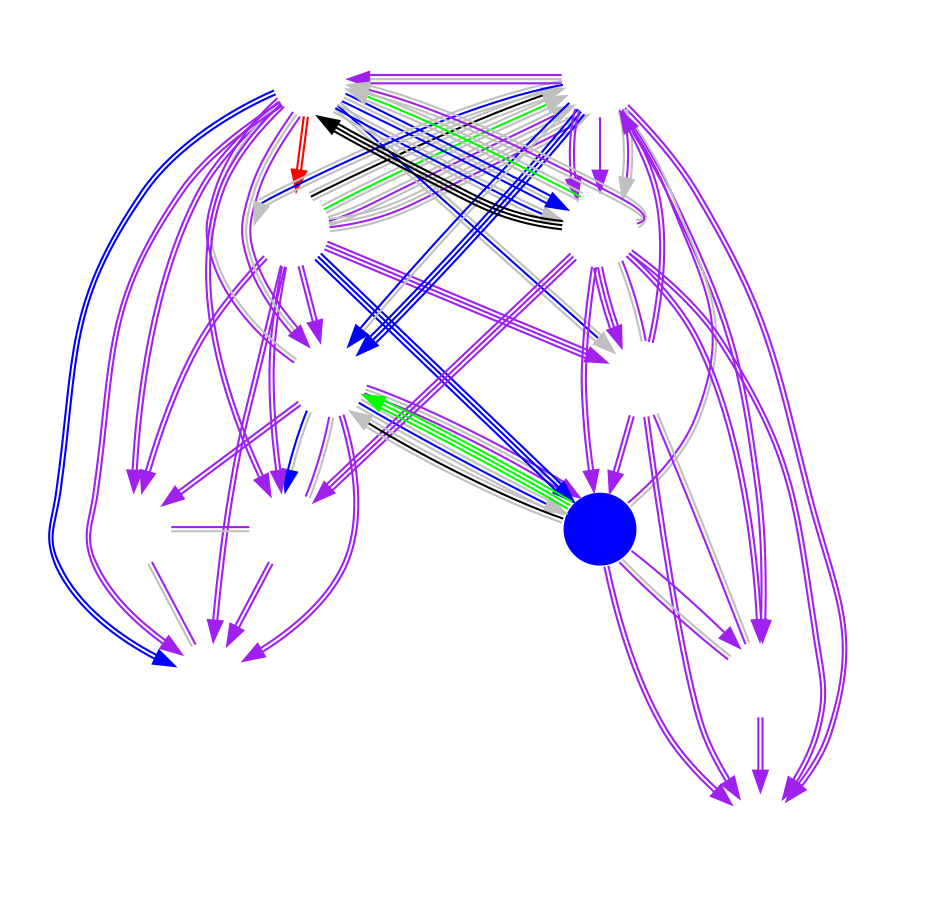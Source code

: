digraph MidSeasonBrawl {
	
	node [shape=circle fixedsize=true width=.5 label="" color="white"];
	imagepath="logos/";

	subgraph cluster_GroupA {
		color="none"
		DK	[ image="deadly-kittens.png" ]
		R2E	[ image="roll20.png" ]
		FNC	[ image="fnatic.png" ]
		SPT	[ image="super-perfect-team.png" ]
		NM	[ image="nomia.png" ]
		MVPB	[ image="mvp-black.png" ]
	}

	subgraph cluster_GroupB {
		color="none"
		EGST	[ image="soul-torturers.png" ]
		DIG	[ image="dignitas.png" ]
		RDC	[ image="red-canids.png" ]
		eStar	[ image="estar-gaming.png" ]
		L5	[ image="l5.png"]
		TS	[ image="tempo-storm.png" style="filled" fillcolor="blue" ]
	}

	/* NA Week 3 */
	TS	->	R2E	[ color="gray:black:gray" ]

	/* Korea Week 4 */
	L5	->	MVPB	[ color="black:black:black" ]

	/* EU Week 4 */
	FNC	->	DIG	[ color="gray:black:gray" ]
	
	/* Western Clash Upper Bracket Round 1 */
	DIG	->	R2E	[ color="blue:gray" ]

	/* Western Clash Lower Bracket Round 1 */
	R2E	->	NM	[ color="blue:gray" ]

	/* Western Clash Upper Bracket Round 2 */
	FNC	->	TS	[ color="blue:blue:blue" ]

	/* Western Clash Lower Bracket Round 2 */
	R2E	->	TS	[ color="gray:blue:gray" ]

	/* Western Clash Lower Bracket Round 3 */
	DIG	->	R2E	[ color="blue:blue:blue" ]

	/* Western Clash Upper Bracket Round 4 */
	DIG	->	FNC	[ color="gray:blue:gray" ]

	/* Eastern Clash Upper Bracket Round 1 */
	MVPB	->	SPT	[ color="blue:blue" ]

	/* Eastern Clash Upper Bracket Round 2 */
	MVPB	->	eStar	[ color="gray:blue:gray" ]

	/* Eastern Clash Upper Bracket Round 3 */
	MVPB	->	L5	[ color="gray:blue:gray" ]

	/* Eastern Clash Upper Bracket Round 4 */
	MVPB	->	L5	[ color="blue:gray:blue" ]

	/* CN Week 5 */
//	eStar	->	SPT	[ color="green:gray:green" ]

	/* NA Week 6 */
	TS	->	R2E	[ color="green:green:green" ]

	/* Korea Week 9 */
	L5	->	MVPB	[ color="gray:green:gray" ]

	/* EU Week 9 */
	FNC	->	DIG	[ color="gray:green:gray" ]

	/* Mid Season Brawl */

	/* Round 1 */

	FNC	->	DK	[ color="purple:purple" ]
	NM	->	SPT	[ color="purple:purple" ]
	MVPB	->	R2E	[ color="purple:gray" dir="none" constraint="false" ]
	TS	->	RDC	[ color="purple:purple" ]
	L5	->	EGST	[ color="purple:purple" ]
	eStar	->	DIG	[ color="purple:purple" ]

	/* Round 2 */

	FNC	->	NM	[ color="purple:purple" ]
	R2E	->	DK	[ color="purple:purple" ]
	MVPB	->	SPT	[ color="purple:purple" ]
	TS	->	EGST	[ color="purple:gray" dir="none" constraint="false" ]
	eStar	->	RDC	[ color="purple:purple" ]
	DIG	->	L5	[ color="purple:purple" ]

	/* Round 3 */
	L5	->	RDC	[ color="purple:purple" ]
	DIG	->	EGST	[ color="purple:purple" ]
	eStar	->	TS	[ color="purple:purple" ]
	FNC	->	R2E	[ color="purple:purple" ]
	MVPB	->	NM	[ color="purple:purple" ]
	SPT	->	DK	[ color="purple:gray" dir="none" constraint="false" ]
	MVPB	->	DK	[ color="purple:purple" ]

	/* Round 4 */
	NM	->	DK	[ color="purple:gray" dir="none" constraint="false" ]
	MVPB	->	FNC	[ color="red:red" ]
	R2E	->	SPT	[ color="purple:purple" ]
	eStar	->	L5	[ color="purple:gray" dir="none" constraint="false" ]
	DIG	->	TS	[ color="purple:gray" dir="none" constraint="false" ]
	EGST	->	RDC	[ color="purple:purple" ]
	DIG	->	RDC	[ color="purple:purple" ]

	/* Round 5 */
	R2E	->	NM	[ color="purple:gray" dir="none" constraint="false" ]
	FNC	->	SPT	[ color="purple:purple" ]
	L5	->	TS	[ color="purple:purple" ]
	eStar	->	EGST	[ color="purple:gray" dir="none" constraint="false" ]

	/* Tiebreakers */
	DIG	->	L5	[ color="purple" ]
	TS	->	EGST	[ color="purple" ]

	/* Lower Bracket Round 1 */
	L5	->	NM	[ color="purple:purple:purple" ]
	R2E	->	TS	[ color="purple:gray:purple" ]

	/* Upper Bracket Semifinals */
	FNC	->	eStar	[ color="purple:purple:purple" ]
	DIG	->	MVPB	[ color="purple:gray:purple" ]

	/* Lower Bracket Quarterfinals */
	L5	->	eStar	[ color="purple:purple:purple" ]
	MVPB	->	R2E	[ color="purple:gray:purple" ]

	/* Upper Bracket Finals */
	FNC	->	DIG	[ color="gray:purple:gray" ]
	
	/* Lower Bracket Semifinals */
	L5	->	MVPB	[ color="gray:purple:gray" ]

	/* Lower Bracket Finals */
	DIG	->	L5	[ color="gray:purple:gray" ]

	/* Grand Finals */
	FNC	->	DIG	[ color="gray:purple:gray:gray" ]

	edge [ color="gray" dir="none" constraint="false" style="dashed" ]

}
